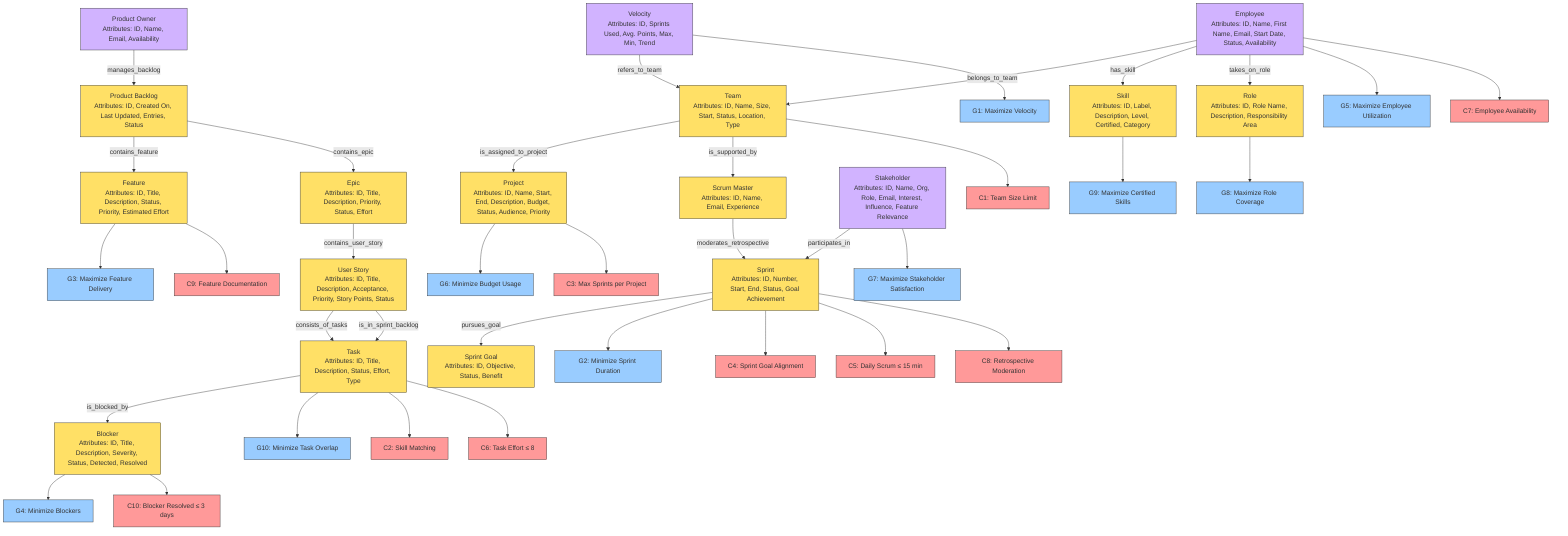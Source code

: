 graph TD

%% Entities
Project["Project\nAttributes: ID, Name, Start, End, Description, Budget, Status, Audience, Priority"]:::entity
Team["Team\nAttributes: ID, Name, Size, Start, Status, Location, Type"]:::entity
Employee["Employee\nAttributes: ID, Name, First Name, Email, Start Date, Status, Availability"]:::entity
Skill["Skill\nAttributes: ID, Label, Description, Level, Certified, Category"]:::entity
Role["Role\nAttributes: ID, Role Name, Description, Responsibility Area"]:::entity
ProductOwner["Product Owner\nAttributes: ID, Name, Email, Availability"]:::entity
ScrumMaster["Scrum Master\nAttributes: ID, Name, Email, Experience"]:::entity
ProductBacklog["Product Backlog\nAttributes: ID, Created On, Last Updated, Entries, Status"]:::entity
Feature["Feature\nAttributes: ID, Title, Description, Status, Priority, Estimated Effort"]:::entity
Epic["Epic\nAttributes: ID, Title, Description, Priority, Status, Effort"]:::entity
UserStory["User Story\nAttributes: ID, Title, Description, Acceptance, Priority, Story Points, Status"]:::entity
Task["Task\nAttributes: ID, Title, Description, Status, Effort, Type"]:::entity
Sprint["Sprint\nAttributes: ID, Number, Start, End, Status, Goal Achievement"]:::entity
SprintGoal["Sprint Goal\nAttributes: ID, Objective, Status, Benefit"]:::entity
Blocker["Blocker\nAttributes: ID, Title, Description, Severity, Status, Detected, Resolved"]:::entity
Stakeholder["Stakeholder\nAttributes: ID, Name, Org, Role, Email, Interest, Influence, Feature Relevance"]:::entity
Velocity["Velocity\nAttributes: ID, Sprints Used, Avg. Points, Max, Min, Trend"]:::entity

%% Relationships
Team -->|is_assigned_to_project| Project:::relationship
Employee -->|belongs_to_team| Team:::relationship
Employee -->|has_skill| Skill:::relationship
Employee -->|takes_on_role| Role:::relationship
ProductOwner -->|manages_backlog| ProductBacklog:::relationship
Team -->|is_supported_by| ScrumMaster:::relationship
ProductBacklog -->|contains_feature| Feature:::relationship
ProductBacklog -->|contains_epic| Epic:::relationship
Epic -->|contains_user_story| UserStory:::relationship
UserStory -->|consists_of_tasks| Task:::relationship
UserStory -->|is_in_sprint_backlog| Task:::relationship
Sprint -->|pursues_goal| SprintGoal:::relationship
Task -->|is_blocked_by| Blocker:::relationship
Stakeholder -->|participates_in| Sprint:::relationship
ScrumMaster -->|moderates_retrospective| Sprint:::relationship
Velocity -->|refers_to_team| Team:::relationship

%% Goals
G1["G1: Maximize Velocity"]:::goal
G2["G2: Minimize Sprint Duration"]:::goal
G3["G3: Maximize Feature Delivery"]:::goal
G4["G4: Minimize Blockers"]:::goal
G5["G5: Maximize Employee Utilization"]:::goal
G6["G6: Minimize Budget Usage"]:::goal
G7["G7: Maximize Stakeholder Satisfaction"]:::goal
G8["G8: Maximize Role Coverage"]:::goal
G9["G9: Maximize Certified Skills"]:::goal
G10["G10: Minimize Task Overlap"]:::goal

%% Link Goals
Velocity --> G1
Sprint --> G2
Feature --> G3
Blocker --> G4
Employee --> G5
Project --> G6
Stakeholder --> G7
Role --> G8
Skill --> G9
Task --> G10

%% Constraints / Conditions
C1["C1: Team Size Limit"]:::constraint
C2["C2: Skill Matching"]:::constraint
C3["C3: Max Sprints per Project"]:::constraint
C4["C4: Sprint Goal Alignment"]:::constraint
C5["C5: Daily Scrum ≤ 15 min"]:::constraint
C6["C6: Task Effort ≤ 8"]:::constraint
C7["C7: Employee Availability"]:::constraint
C8["C8: Retrospective Moderation"]:::constraint
C9["C9: Feature Documentation"]:::constraint
C10["C10: Blocker Resolved ≤ 3 days"]:::constraint

%% Link Constraints
Team --> C1
Task --> C2
Project --> C3
Sprint --> C4
Sprint --> C5
Task --> C6
Employee --> C7
Sprint --> C8
Feature --> C9
Blocker --> C10

%% Class Definitions
classDef entity fill:#d1b3ff,stroke:#333;
classDef variable fill:#99e699,stroke:#333;
classDef goal fill:#99ccff,stroke:#333;
classDef constraint fill:#ff9999,stroke:#333;
classDef relationship fill:#ffe066,stroke:#333;